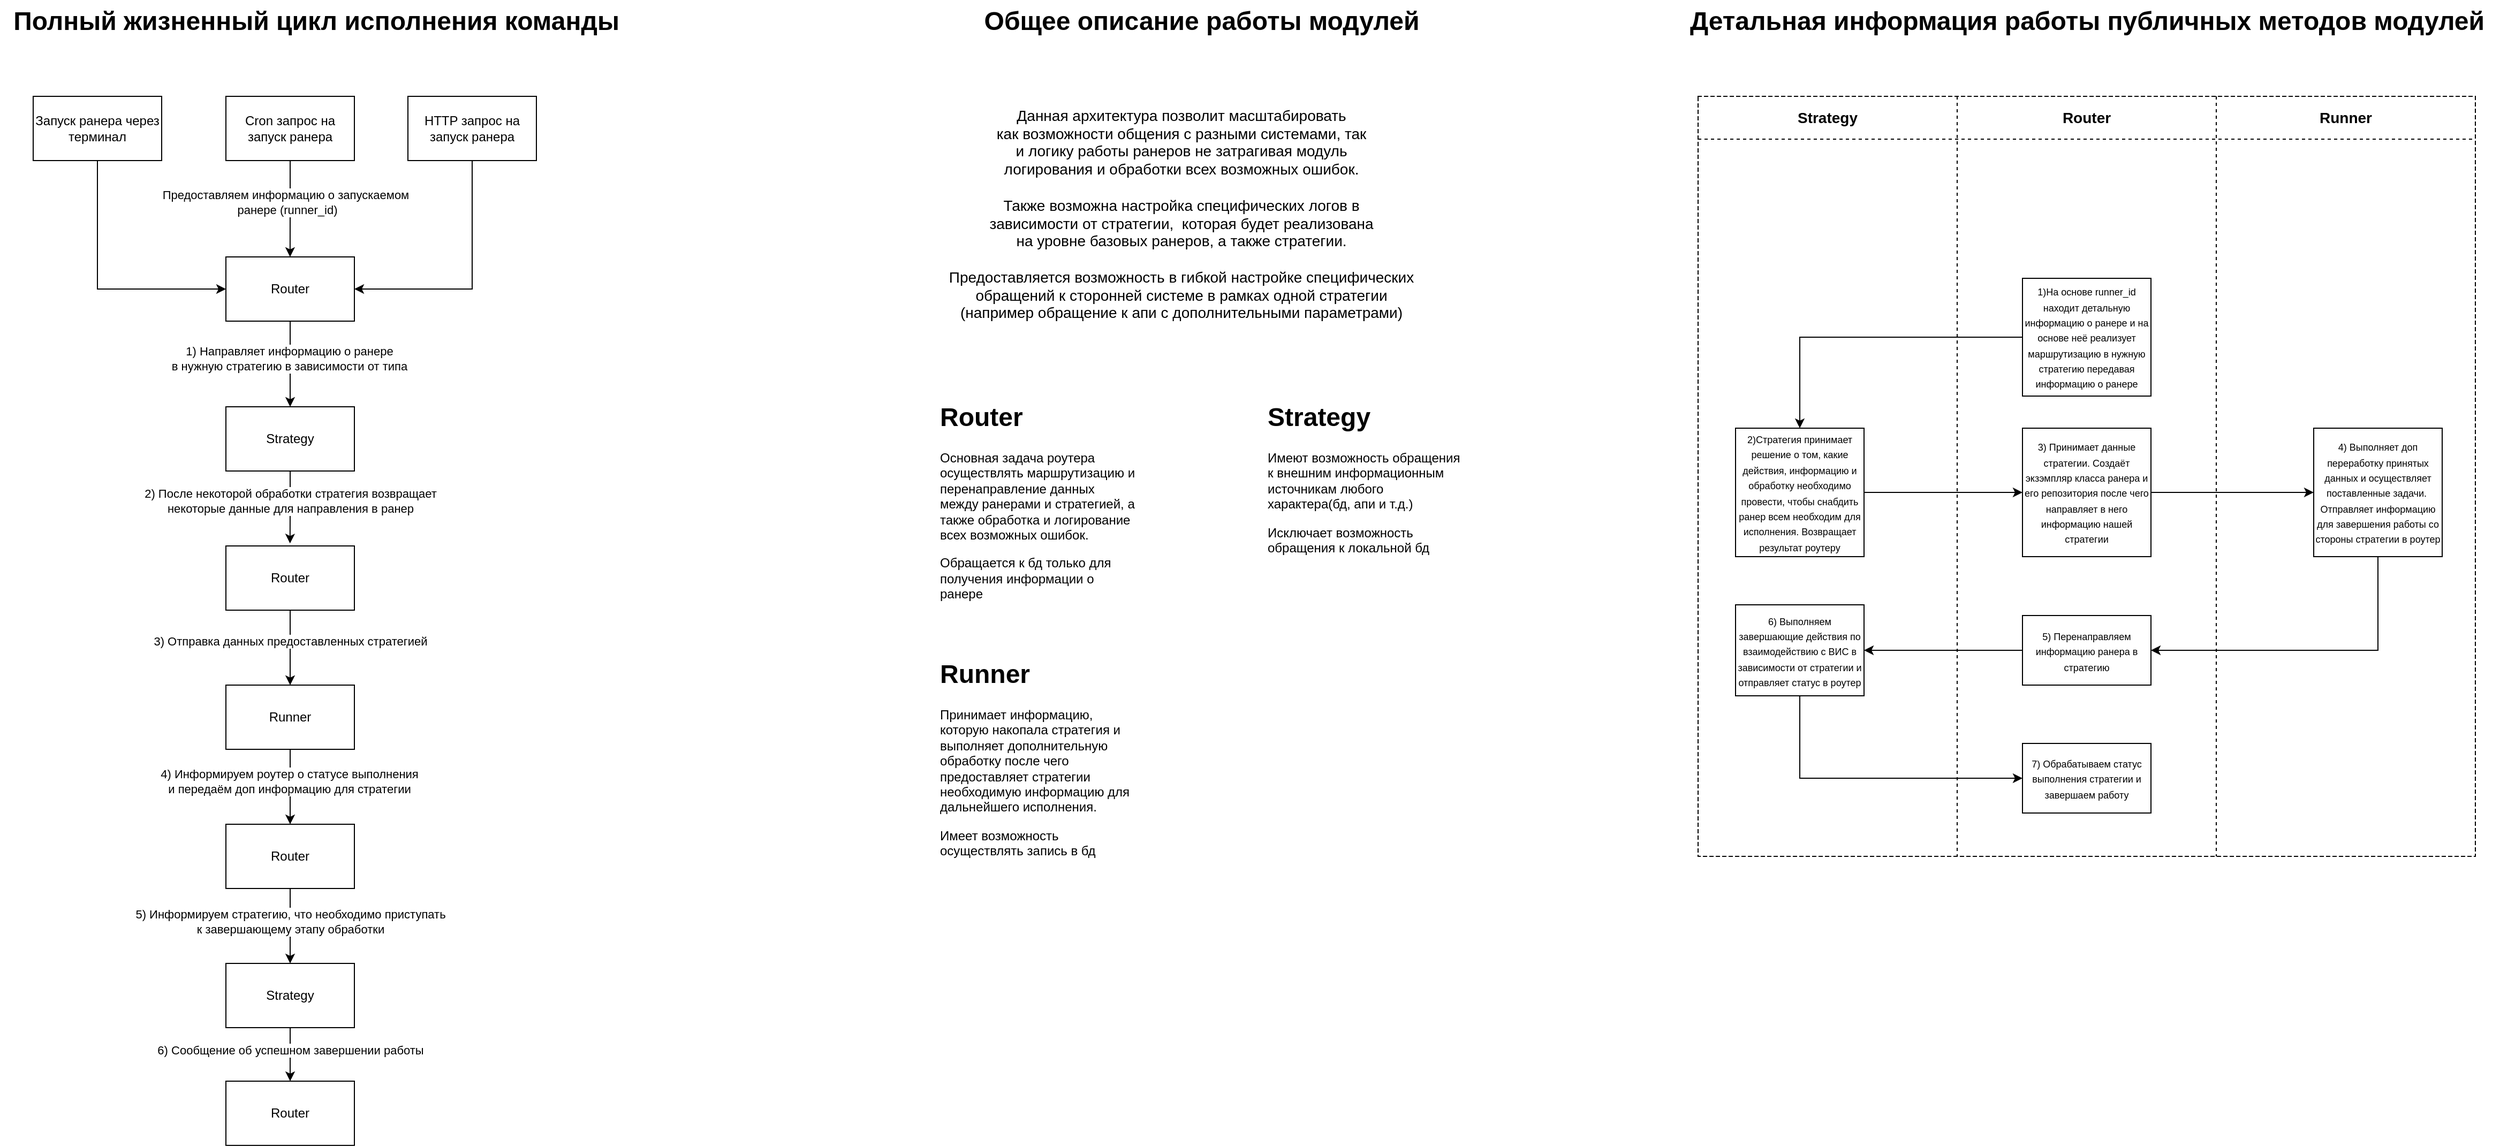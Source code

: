 <mxfile version="20.8.20" type="device"><diagram name="Страница 1" id="8zoDj9rWVPEI1fmsgcLO"><mxGraphModel dx="1723" dy="753" grid="1" gridSize="10" guides="1" tooltips="1" connect="1" arrows="1" fold="1" page="1" pageScale="1" pageWidth="827" pageHeight="1169" math="0" shadow="0"><root><mxCell id="0"/><mxCell id="1" parent="0"/><mxCell id="VIAPvFbMZaVNn8ISg4Ez-8" style="edgeStyle=orthogonalEdgeStyle;rounded=0;orthogonalLoop=1;jettySize=auto;html=1;exitX=0.5;exitY=1;exitDx=0;exitDy=0;entryX=0.5;entryY=0;entryDx=0;entryDy=0;" parent="1" source="VIAPvFbMZaVNn8ISg4Ez-1" target="VIAPvFbMZaVNn8ISg4Ez-3" edge="1"><mxGeometry relative="1" as="geometry"/></mxCell><mxCell id="VIAPvFbMZaVNn8ISg4Ez-9" value="1) Направляет информацию о ранере&lt;br&gt;в нужную стратегию в зависимости от типа" style="edgeLabel;html=1;align=center;verticalAlign=middle;resizable=0;points=[];" parent="VIAPvFbMZaVNn8ISg4Ez-8" vertex="1" connectable="0"><mxGeometry x="-0.135" y="-1" relative="1" as="geometry"><mxPoint as="offset"/></mxGeometry></mxCell><mxCell id="VIAPvFbMZaVNn8ISg4Ez-1" value="Router" style="rounded=0;whiteSpace=wrap;html=1;" parent="1" vertex="1"><mxGeometry x="330" y="270" width="120" height="60" as="geometry"/></mxCell><mxCell id="VIAPvFbMZaVNn8ISg4Ez-16" style="edgeStyle=orthogonalEdgeStyle;rounded=0;orthogonalLoop=1;jettySize=auto;html=1;exitX=0.5;exitY=1;exitDx=0;exitDy=0;entryX=0.5;entryY=0;entryDx=0;entryDy=0;" parent="1" source="VIAPvFbMZaVNn8ISg4Ez-2" target="VIAPvFbMZaVNn8ISg4Ez-15" edge="1"><mxGeometry relative="1" as="geometry"/></mxCell><mxCell id="VIAPvFbMZaVNn8ISg4Ez-17" value="4) Информируем роутер о статусе выполнения&lt;br&gt;и передаём доп информацию для стратегии" style="edgeLabel;html=1;align=center;verticalAlign=middle;resizable=0;points=[];" parent="VIAPvFbMZaVNn8ISg4Ez-16" vertex="1" connectable="0"><mxGeometry x="-0.153" y="-1" relative="1" as="geometry"><mxPoint as="offset"/></mxGeometry></mxCell><mxCell id="VIAPvFbMZaVNn8ISg4Ez-2" value="Runner" style="rounded=0;whiteSpace=wrap;html=1;" parent="1" vertex="1"><mxGeometry x="330" y="670" width="120" height="60" as="geometry"/></mxCell><mxCell id="VIAPvFbMZaVNn8ISg4Ez-11" style="edgeStyle=orthogonalEdgeStyle;rounded=0;orthogonalLoop=1;jettySize=auto;html=1;exitX=0.5;exitY=1;exitDx=0;exitDy=0;entryX=0.499;entryY=-0.039;entryDx=0;entryDy=0;entryPerimeter=0;" parent="1" source="VIAPvFbMZaVNn8ISg4Ez-3" target="VIAPvFbMZaVNn8ISg4Ez-10" edge="1"><mxGeometry relative="1" as="geometry"/></mxCell><mxCell id="VIAPvFbMZaVNn8ISg4Ez-12" value="2) После некоторой обработки стратегия возвращает&lt;br&gt;некоторые данные для направления в ранер" style="edgeLabel;html=1;align=center;verticalAlign=middle;resizable=0;points=[];" parent="VIAPvFbMZaVNn8ISg4Ez-11" vertex="1" connectable="0"><mxGeometry x="-0.212" relative="1" as="geometry"><mxPoint y="1" as="offset"/></mxGeometry></mxCell><mxCell id="VIAPvFbMZaVNn8ISg4Ez-3" value="Strategy" style="rounded=0;whiteSpace=wrap;html=1;" parent="1" vertex="1"><mxGeometry x="330" y="410" width="120" height="60" as="geometry"/></mxCell><mxCell id="VIAPvFbMZaVNn8ISg4Ez-6" style="edgeStyle=orthogonalEdgeStyle;rounded=0;orthogonalLoop=1;jettySize=auto;html=1;exitX=0.5;exitY=1;exitDx=0;exitDy=0;entryX=1;entryY=0.5;entryDx=0;entryDy=0;" parent="1" source="VIAPvFbMZaVNn8ISg4Ez-4" target="VIAPvFbMZaVNn8ISg4Ez-1" edge="1"><mxGeometry relative="1" as="geometry"/></mxCell><mxCell id="VIAPvFbMZaVNn8ISg4Ez-4" value="HTTP запрос на запуск ранера" style="rounded=0;whiteSpace=wrap;html=1;" parent="1" vertex="1"><mxGeometry x="500" y="120" width="120" height="60" as="geometry"/></mxCell><mxCell id="VIAPvFbMZaVNn8ISg4Ez-13" style="edgeStyle=orthogonalEdgeStyle;rounded=0;orthogonalLoop=1;jettySize=auto;html=1;exitX=0.5;exitY=1;exitDx=0;exitDy=0;entryX=0.5;entryY=0;entryDx=0;entryDy=0;" parent="1" source="VIAPvFbMZaVNn8ISg4Ez-10" target="VIAPvFbMZaVNn8ISg4Ez-2" edge="1"><mxGeometry relative="1" as="geometry"/></mxCell><mxCell id="VIAPvFbMZaVNn8ISg4Ez-14" value="3) Отправка данных предоставленных стратегией" style="edgeLabel;html=1;align=center;verticalAlign=middle;resizable=0;points=[];" parent="VIAPvFbMZaVNn8ISg4Ez-13" vertex="1" connectable="0"><mxGeometry x="-0.174" relative="1" as="geometry"><mxPoint as="offset"/></mxGeometry></mxCell><mxCell id="VIAPvFbMZaVNn8ISg4Ez-10" value="Router" style="rounded=0;whiteSpace=wrap;html=1;" parent="1" vertex="1"><mxGeometry x="330" y="540" width="120" height="60" as="geometry"/></mxCell><mxCell id="VIAPvFbMZaVNn8ISg4Ez-21" style="edgeStyle=orthogonalEdgeStyle;rounded=0;orthogonalLoop=1;jettySize=auto;html=1;exitX=0.5;exitY=1;exitDx=0;exitDy=0;entryX=0.5;entryY=0;entryDx=0;entryDy=0;" parent="1" source="VIAPvFbMZaVNn8ISg4Ez-15" target="VIAPvFbMZaVNn8ISg4Ez-18" edge="1"><mxGeometry relative="1" as="geometry"/></mxCell><mxCell id="VIAPvFbMZaVNn8ISg4Ez-22" value="5) Информируем стратегию, что необходимо приступать&lt;br&gt;к завершающему этапу обработки" style="edgeLabel;html=1;align=center;verticalAlign=middle;resizable=0;points=[];" parent="VIAPvFbMZaVNn8ISg4Ez-21" vertex="1" connectable="0"><mxGeometry x="-0.127" relative="1" as="geometry"><mxPoint as="offset"/></mxGeometry></mxCell><mxCell id="VIAPvFbMZaVNn8ISg4Ez-15" value="Router" style="rounded=0;whiteSpace=wrap;html=1;" parent="1" vertex="1"><mxGeometry x="330" y="800" width="120" height="60" as="geometry"/></mxCell><mxCell id="VIAPvFbMZaVNn8ISg4Ez-24" style="edgeStyle=orthogonalEdgeStyle;rounded=0;orthogonalLoop=1;jettySize=auto;html=1;exitX=0.5;exitY=1;exitDx=0;exitDy=0;entryX=0.5;entryY=0;entryDx=0;entryDy=0;" parent="1" source="VIAPvFbMZaVNn8ISg4Ez-18" target="VIAPvFbMZaVNn8ISg4Ez-23" edge="1"><mxGeometry relative="1" as="geometry"/></mxCell><mxCell id="VIAPvFbMZaVNn8ISg4Ez-25" value="6) Сообщение об успешном завершении работы" style="edgeLabel;html=1;align=center;verticalAlign=middle;resizable=0;points=[];" parent="VIAPvFbMZaVNn8ISg4Ez-24" vertex="1" connectable="0"><mxGeometry x="-0.185" relative="1" as="geometry"><mxPoint as="offset"/></mxGeometry></mxCell><mxCell id="VIAPvFbMZaVNn8ISg4Ez-18" value="Strategy" style="rounded=0;whiteSpace=wrap;html=1;" parent="1" vertex="1"><mxGeometry x="330" y="930" width="120" height="60" as="geometry"/></mxCell><mxCell id="VIAPvFbMZaVNn8ISg4Ez-23" value="Router" style="rounded=0;whiteSpace=wrap;html=1;" parent="1" vertex="1"><mxGeometry x="330" y="1040" width="120" height="60" as="geometry"/></mxCell><mxCell id="VIAPvFbMZaVNn8ISg4Ez-28" style="edgeStyle=orthogonalEdgeStyle;rounded=0;orthogonalLoop=1;jettySize=auto;html=1;exitX=0.5;exitY=1;exitDx=0;exitDy=0;" parent="1" source="VIAPvFbMZaVNn8ISg4Ez-26" edge="1"><mxGeometry relative="1" as="geometry"><mxPoint x="389.931" y="270" as="targetPoint"/></mxGeometry></mxCell><mxCell id="VIAPvFbMZaVNn8ISg4Ez-30" value="Предоставляем информацию о запускаемом&amp;nbsp;&lt;br style=&quot;border-color: var(--border-color);&quot;&gt;ранере (runner_id)" style="edgeLabel;html=1;align=center;verticalAlign=middle;resizable=0;points=[];" parent="VIAPvFbMZaVNn8ISg4Ez-28" vertex="1" connectable="0"><mxGeometry x="-0.151" y="-3" relative="1" as="geometry"><mxPoint as="offset"/></mxGeometry></mxCell><mxCell id="VIAPvFbMZaVNn8ISg4Ez-26" value="Cron запрос на запуск ранера" style="rounded=0;whiteSpace=wrap;html=1;" parent="1" vertex="1"><mxGeometry x="330" y="120" width="120" height="60" as="geometry"/></mxCell><mxCell id="VIAPvFbMZaVNn8ISg4Ez-29" style="edgeStyle=orthogonalEdgeStyle;rounded=0;orthogonalLoop=1;jettySize=auto;html=1;exitX=0.5;exitY=1;exitDx=0;exitDy=0;entryX=0;entryY=0.5;entryDx=0;entryDy=0;" parent="1" source="VIAPvFbMZaVNn8ISg4Ez-27" target="VIAPvFbMZaVNn8ISg4Ez-1" edge="1"><mxGeometry relative="1" as="geometry"><mxPoint x="390" y="270" as="targetPoint"/></mxGeometry></mxCell><mxCell id="VIAPvFbMZaVNn8ISg4Ez-27" value="Запуск ранера через терминал" style="rounded=0;whiteSpace=wrap;html=1;" parent="1" vertex="1"><mxGeometry x="150" y="120" width="120" height="60" as="geometry"/></mxCell><mxCell id="VIAPvFbMZaVNn8ISg4Ez-32" value="&lt;h1&gt;Router&lt;/h1&gt;&lt;p&gt;Основная задача роутера осуществлять маршрутизацию и перенаправление данных между ранерами и стратегией, а также обработка и логирование всех возможных ошибок.&lt;/p&gt;&lt;p&gt;Обращается к бд только для получения информации о ранере&lt;/p&gt;" style="text;html=1;strokeColor=none;fillColor=none;spacing=5;spacingTop=-20;whiteSpace=wrap;overflow=hidden;rounded=0;" parent="1" vertex="1"><mxGeometry x="992" y="400" width="190" height="200" as="geometry"/></mxCell><mxCell id="VIAPvFbMZaVNn8ISg4Ez-33" value="&lt;h1&gt;Strategy&lt;/h1&gt;&lt;p&gt;Имеют возможность обращения к внешним информационным источникам любого характера(бд, апи и т.д.)&lt;/p&gt;&lt;p&gt;Исключает возможность обращения к локальной бд&lt;/p&gt;" style="text;html=1;strokeColor=none;fillColor=none;spacing=5;spacingTop=-20;whiteSpace=wrap;overflow=hidden;rounded=0;" parent="1" vertex="1"><mxGeometry x="1298" y="400" width="190" height="160" as="geometry"/></mxCell><mxCell id="VIAPvFbMZaVNn8ISg4Ez-34" value="&lt;h1&gt;Runner&lt;/h1&gt;&lt;p&gt;Принимает информацию, которую накопала стратегия и выполняет дополнительную обработку после чего предоставляет стратегии необходимую информацию для дальнейшего исполнения.&lt;/p&gt;&lt;p&gt;Имеет возможность осуществлять запись в бд&lt;/p&gt;" style="text;html=1;strokeColor=none;fillColor=none;spacing=5;spacingTop=-20;whiteSpace=wrap;overflow=hidden;rounded=0;" parent="1" vertex="1"><mxGeometry x="992" y="640" width="190" height="200" as="geometry"/></mxCell><mxCell id="VIAPvFbMZaVNn8ISg4Ez-35" value="&lt;font style=&quot;font-size: 14px;&quot;&gt;Данная архитектура позволит масштабировать&lt;br&gt;как возможности общения с разными системами, так&lt;br&gt;и логику работы ранеров не затрагивая модуль&lt;br&gt;логирования и обработки всех возможных ошибок. &lt;br&gt;&lt;br&gt;Также возможна настройка специфических логов в &lt;br&gt;зависимости от стратегии,&amp;nbsp; которая будет реализована &lt;br&gt;на уровне базовых ранеров, а также стратегии.&lt;br&gt;&lt;br&gt;Предоставляется возможность в гибкой настройке специфических&lt;br&gt;обращений к сторонней системе в рамках одной стратегии&lt;br&gt;(например обращение к апи с дополнительными параметрами)&lt;br&gt;&lt;/font&gt;" style="text;html=1;align=center;verticalAlign=middle;resizable=0;points=[];autosize=1;strokeColor=none;fillColor=none;" parent="1" vertex="1"><mxGeometry x="992" y="120" width="460" height="220" as="geometry"/></mxCell><mxCell id="VIAPvFbMZaVNn8ISg4Ez-68" style="edgeStyle=orthogonalEdgeStyle;rounded=0;orthogonalLoop=1;jettySize=auto;html=1;exitX=0;exitY=0.5;exitDx=0;exitDy=0;entryX=0.5;entryY=0;entryDx=0;entryDy=0;fontSize=9;" parent="1" source="VIAPvFbMZaVNn8ISg4Ez-65" target="VIAPvFbMZaVNn8ISg4Ez-66" edge="1"><mxGeometry relative="1" as="geometry"/></mxCell><mxCell id="VIAPvFbMZaVNn8ISg4Ez-65" value="&lt;font style=&quot;font-size: 9px;&quot;&gt;1)&lt;span style=&quot;background-color: rgb(255, 255, 255);&quot;&gt;На основе runner_id находит детальную информацию о ранере и на основе неё реализует маршрутизацию в нужную стратегию передавая информацию о ранере&lt;br&gt;&lt;/span&gt;&lt;/font&gt;" style="rounded=0;whiteSpace=wrap;html=1;" parent="1" vertex="1"><mxGeometry x="2008" y="290" width="120" height="110" as="geometry"/></mxCell><mxCell id="VIAPvFbMZaVNn8ISg4Ez-71" style="edgeStyle=orthogonalEdgeStyle;rounded=0;orthogonalLoop=1;jettySize=auto;html=1;exitX=1;exitY=0.5;exitDx=0;exitDy=0;entryX=0;entryY=0.5;entryDx=0;entryDy=0;fontSize=9;" parent="1" source="VIAPvFbMZaVNn8ISg4Ez-66" target="VIAPvFbMZaVNn8ISg4Ez-70" edge="1"><mxGeometry relative="1" as="geometry"/></mxCell><mxCell id="VIAPvFbMZaVNn8ISg4Ez-66" value="&lt;font style=&quot;font-size: 9px;&quot;&gt;2)&lt;span style=&quot;background-color: rgb(255, 255, 255);&quot;&gt;Стратегия принимает решение о том, какие действия, информацию и обработку необходимо провести, чтобы снабдить ранер всем необходим для исполнения. Возвращает результат роутеру&lt;br&gt;&lt;/span&gt;&lt;/font&gt;" style="rounded=0;whiteSpace=wrap;html=1;" parent="1" vertex="1"><mxGeometry x="1740" y="430" width="120" height="120" as="geometry"/></mxCell><mxCell id="VIAPvFbMZaVNn8ISg4Ez-73" style="edgeStyle=orthogonalEdgeStyle;rounded=0;orthogonalLoop=1;jettySize=auto;html=1;exitX=1;exitY=0.5;exitDx=0;exitDy=0;entryX=0;entryY=0.5;entryDx=0;entryDy=0;fontSize=9;" parent="1" source="VIAPvFbMZaVNn8ISg4Ez-70" target="VIAPvFbMZaVNn8ISg4Ez-72" edge="1"><mxGeometry relative="1" as="geometry"/></mxCell><mxCell id="VIAPvFbMZaVNn8ISg4Ez-70" value="&lt;font style=&quot;font-size: 9px;&quot;&gt;3) Принимает данные стратегии. Создаёт экзэмпляр класса ранера и его репозитория после чего направляет в него информацию нашей стратегии&lt;span style=&quot;background-color: rgb(255, 255, 255);&quot;&gt;&lt;br&gt;&lt;/span&gt;&lt;/font&gt;" style="rounded=0;whiteSpace=wrap;html=1;" parent="1" vertex="1"><mxGeometry x="2008" y="430" width="120" height="120" as="geometry"/></mxCell><mxCell id="VIAPvFbMZaVNn8ISg4Ez-75" style="edgeStyle=orthogonalEdgeStyle;rounded=0;orthogonalLoop=1;jettySize=auto;html=1;exitX=0.5;exitY=1;exitDx=0;exitDy=0;entryX=1;entryY=0.5;entryDx=0;entryDy=0;fontSize=9;" parent="1" source="VIAPvFbMZaVNn8ISg4Ez-72" target="VIAPvFbMZaVNn8ISg4Ez-74" edge="1"><mxGeometry relative="1" as="geometry"/></mxCell><mxCell id="VIAPvFbMZaVNn8ISg4Ez-72" value="&lt;font style=&quot;font-size: 9px;&quot;&gt;4) Выполняет доп переработку принятых данных и осуществляет поставленные задачи.&amp;nbsp;&lt;br&gt;&lt;span style=&quot;background-color: rgb(255, 255, 255);&quot;&gt;Отправляет информацию для завершения работы со стороны стратегии в роутер&lt;br&gt;&lt;/span&gt;&lt;/font&gt;" style="rounded=0;whiteSpace=wrap;html=1;" parent="1" vertex="1"><mxGeometry x="2280" y="430" width="120" height="120" as="geometry"/></mxCell><mxCell id="VIAPvFbMZaVNn8ISg4Ez-77" style="edgeStyle=orthogonalEdgeStyle;rounded=0;orthogonalLoop=1;jettySize=auto;html=1;exitX=0;exitY=0.5;exitDx=0;exitDy=0;entryX=1;entryY=0.5;entryDx=0;entryDy=0;fontSize=9;" parent="1" source="VIAPvFbMZaVNn8ISg4Ez-74" target="VIAPvFbMZaVNn8ISg4Ez-76" edge="1"><mxGeometry relative="1" as="geometry"/></mxCell><mxCell id="VIAPvFbMZaVNn8ISg4Ez-74" value="&lt;font style=&quot;font-size: 9px;&quot;&gt;5) Перенаправляем информацию ранера в стратегию&lt;span style=&quot;background-color: rgb(255, 255, 255);&quot;&gt;&lt;br&gt;&lt;/span&gt;&lt;/font&gt;" style="rounded=0;whiteSpace=wrap;html=1;" parent="1" vertex="1"><mxGeometry x="2008" y="605" width="120" height="65" as="geometry"/></mxCell><mxCell id="VIAPvFbMZaVNn8ISg4Ez-79" style="edgeStyle=orthogonalEdgeStyle;rounded=0;orthogonalLoop=1;jettySize=auto;html=1;exitX=0.5;exitY=1;exitDx=0;exitDy=0;entryX=0;entryY=0.5;entryDx=0;entryDy=0;fontSize=9;" parent="1" source="VIAPvFbMZaVNn8ISg4Ez-76" target="VIAPvFbMZaVNn8ISg4Ez-78" edge="1"><mxGeometry relative="1" as="geometry"/></mxCell><mxCell id="VIAPvFbMZaVNn8ISg4Ez-76" value="&lt;font style=&quot;font-size: 9px;&quot;&gt;6) Выполняем завершающие действия по взаимодействию с ВИС в зависимости от стратегии и отправляет статус в роутер&lt;span style=&quot;background-color: rgb(255, 255, 255);&quot;&gt;&lt;br&gt;&lt;/span&gt;&lt;/font&gt;" style="rounded=0;whiteSpace=wrap;html=1;" parent="1" vertex="1"><mxGeometry x="1740" y="595" width="120" height="85" as="geometry"/></mxCell><mxCell id="VIAPvFbMZaVNn8ISg4Ez-78" value="&lt;font style=&quot;font-size: 9px;&quot;&gt;7) Обрабатываем статус выполнения стратегии и завершаем работу&lt;span style=&quot;background-color: rgb(255, 255, 255);&quot;&gt;&lt;br&gt;&lt;/span&gt;&lt;/font&gt;" style="rounded=0;whiteSpace=wrap;html=1;" parent="1" vertex="1"><mxGeometry x="2008" y="724.5" width="120" height="65" as="geometry"/></mxCell><mxCell id="VIAPvFbMZaVNn8ISg4Ez-82" value="" style="shape=table;startSize=0;container=1;collapsible=0;childLayout=tableLayout;dashed=1;fontSize=9;fillColor=none;" parent="1" vertex="1"><mxGeometry x="1705" y="120" width="726" height="710" as="geometry"/></mxCell><mxCell id="VIAPvFbMZaVNn8ISg4Ez-87" value="" style="shape=tableRow;horizontal=0;startSize=0;swimlaneHead=0;swimlaneBody=0;strokeColor=inherit;top=0;left=0;bottom=0;right=0;collapsible=0;dropTarget=0;fillColor=none;points=[[0,0.5],[1,0.5]];portConstraint=eastwest;dashed=1;fontSize=9;" parent="VIAPvFbMZaVNn8ISg4Ez-82" vertex="1"><mxGeometry width="726" height="40" as="geometry"/></mxCell><mxCell id="VIAPvFbMZaVNn8ISg4Ez-88" value="&lt;font style=&quot;font-size: 14px;&quot;&gt;&lt;b&gt;Strategy&lt;/b&gt;&lt;/font&gt;" style="shape=partialRectangle;html=1;whiteSpace=wrap;connectable=0;strokeColor=inherit;overflow=hidden;fillColor=none;top=0;left=0;bottom=0;right=0;pointerEvents=1;dashed=1;fontSize=9;" parent="VIAPvFbMZaVNn8ISg4Ez-87" vertex="1"><mxGeometry width="242" height="40" as="geometry"><mxRectangle width="242" height="40" as="alternateBounds"/></mxGeometry></mxCell><mxCell id="VIAPvFbMZaVNn8ISg4Ez-89" value="&lt;font style=&quot;font-size: 14px;&quot;&gt;&lt;b&gt;Router&lt;/b&gt;&lt;/font&gt;" style="shape=partialRectangle;html=1;whiteSpace=wrap;connectable=0;strokeColor=inherit;overflow=hidden;fillColor=none;top=0;left=0;bottom=0;right=0;pointerEvents=1;dashed=1;fontSize=9;" parent="VIAPvFbMZaVNn8ISg4Ez-87" vertex="1"><mxGeometry x="242" width="242" height="40" as="geometry"><mxRectangle width="242" height="40" as="alternateBounds"/></mxGeometry></mxCell><mxCell id="VIAPvFbMZaVNn8ISg4Ez-90" value="&lt;font style=&quot;font-size: 14px;&quot;&gt;&lt;b&gt;Runner&lt;/b&gt;&lt;/font&gt;" style="shape=partialRectangle;html=1;whiteSpace=wrap;connectable=0;strokeColor=inherit;overflow=hidden;fillColor=none;top=0;left=0;bottom=0;right=0;pointerEvents=1;dashed=1;fontSize=9;" parent="VIAPvFbMZaVNn8ISg4Ez-87" vertex="1"><mxGeometry x="484" width="242" height="40" as="geometry"><mxRectangle width="242" height="40" as="alternateBounds"/></mxGeometry></mxCell><mxCell id="VIAPvFbMZaVNn8ISg4Ez-91" style="shape=tableRow;horizontal=0;startSize=0;swimlaneHead=0;swimlaneBody=0;strokeColor=inherit;top=0;left=0;bottom=0;right=0;collapsible=0;dropTarget=0;fillColor=none;points=[[0,0.5],[1,0.5]];portConstraint=eastwest;dashed=1;fontSize=9;" parent="VIAPvFbMZaVNn8ISg4Ez-82" vertex="1"><mxGeometry y="40" width="726" height="670" as="geometry"/></mxCell><mxCell id="VIAPvFbMZaVNn8ISg4Ez-92" style="shape=partialRectangle;html=1;whiteSpace=wrap;connectable=0;strokeColor=inherit;overflow=hidden;fillColor=none;top=0;left=0;bottom=0;right=0;pointerEvents=1;dashed=1;fontSize=9;" parent="VIAPvFbMZaVNn8ISg4Ez-91" vertex="1"><mxGeometry width="242" height="670" as="geometry"><mxRectangle width="242" height="670" as="alternateBounds"/></mxGeometry></mxCell><mxCell id="VIAPvFbMZaVNn8ISg4Ez-93" style="shape=partialRectangle;html=1;whiteSpace=wrap;connectable=0;strokeColor=inherit;overflow=hidden;fillColor=none;top=0;left=0;bottom=0;right=0;pointerEvents=1;dashed=1;fontSize=9;" parent="VIAPvFbMZaVNn8ISg4Ez-91" vertex="1"><mxGeometry x="242" width="242" height="670" as="geometry"><mxRectangle width="242" height="670" as="alternateBounds"/></mxGeometry></mxCell><mxCell id="VIAPvFbMZaVNn8ISg4Ez-94" style="shape=partialRectangle;html=1;whiteSpace=wrap;connectable=0;strokeColor=inherit;overflow=hidden;fillColor=none;top=0;left=0;bottom=0;right=0;pointerEvents=1;dashed=1;fontSize=9;" parent="VIAPvFbMZaVNn8ISg4Ez-91" vertex="1"><mxGeometry x="484" width="242" height="670" as="geometry"><mxRectangle width="242" height="670" as="alternateBounds"/></mxGeometry></mxCell><mxCell id="VIAPvFbMZaVNn8ISg4Ez-95" value="&lt;font style=&quot;font-size: 24px;&quot;&gt;&lt;b&gt;Детальная информация работы публичных методов модулей&lt;/b&gt;&lt;/font&gt;" style="text;html=1;align=center;verticalAlign=middle;resizable=0;points=[];autosize=1;strokeColor=none;fillColor=none;fontSize=14;" parent="1" vertex="1"><mxGeometry x="1683" y="30" width="770" height="40" as="geometry"/></mxCell><mxCell id="VIAPvFbMZaVNn8ISg4Ez-96" value="&lt;b&gt;Общее описание работы модулей&lt;/b&gt;" style="text;html=1;align=center;verticalAlign=middle;resizable=0;points=[];autosize=1;strokeColor=none;fillColor=none;fontSize=24;" parent="1" vertex="1"><mxGeometry x="1026" y="30" width="430" height="40" as="geometry"/></mxCell><mxCell id="VIAPvFbMZaVNn8ISg4Ez-97" value="&lt;b&gt;Полный жизненный цикл исполнения команды&lt;/b&gt;" style="text;html=1;align=center;verticalAlign=middle;resizable=0;points=[];autosize=1;strokeColor=none;fillColor=none;fontSize=24;" parent="1" vertex="1"><mxGeometry x="119" y="30" width="590" height="40" as="geometry"/></mxCell></root></mxGraphModel></diagram></mxfile>